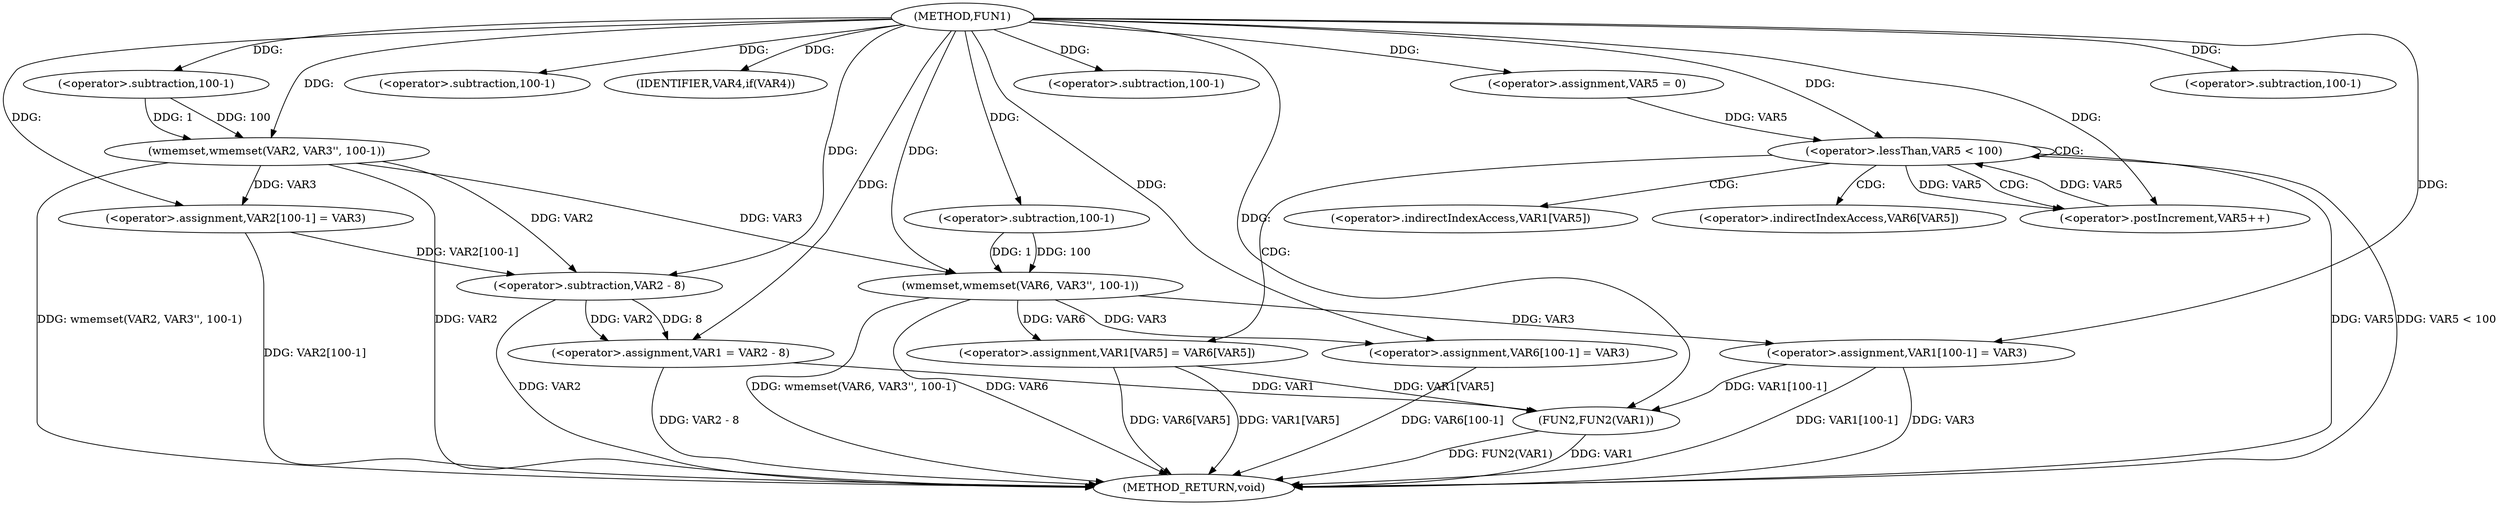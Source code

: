 digraph FUN1 {  
"1000100" [label = "(METHOD,FUN1)" ]
"1000167" [label = "(METHOD_RETURN,void)" ]
"1000104" [label = "(wmemset,wmemset(VAR2, VAR3'', 100-1))" ]
"1000107" [label = "(<operator>.subtraction,100-1)" ]
"1000110" [label = "(<operator>.assignment,VAR2[100-1] = VAR3)" ]
"1000113" [label = "(<operator>.subtraction,100-1)" ]
"1000118" [label = "(IDENTIFIER,VAR4,if(VAR4))" ]
"1000120" [label = "(<operator>.assignment,VAR1 = VAR2 - 8)" ]
"1000122" [label = "(<operator>.subtraction,VAR2 - 8)" ]
"1000128" [label = "(wmemset,wmemset(VAR6, VAR3'', 100-1))" ]
"1000131" [label = "(<operator>.subtraction,100-1)" ]
"1000134" [label = "(<operator>.assignment,VAR6[100-1] = VAR3)" ]
"1000137" [label = "(<operator>.subtraction,100-1)" ]
"1000142" [label = "(<operator>.assignment,VAR5 = 0)" ]
"1000145" [label = "(<operator>.lessThan,VAR5 < 100)" ]
"1000148" [label = "(<operator>.postIncrement,VAR5++)" ]
"1000151" [label = "(<operator>.assignment,VAR1[VAR5] = VAR6[VAR5])" ]
"1000158" [label = "(<operator>.assignment,VAR1[100-1] = VAR3)" ]
"1000161" [label = "(<operator>.subtraction,100-1)" ]
"1000165" [label = "(FUN2,FUN2(VAR1))" ]
"1000152" [label = "(<operator>.indirectIndexAccess,VAR1[VAR5])" ]
"1000155" [label = "(<operator>.indirectIndexAccess,VAR6[VAR5])" ]
  "1000158" -> "1000167"  [ label = "DDG: VAR1[100-1]"] 
  "1000158" -> "1000167"  [ label = "DDG: VAR3"] 
  "1000104" -> "1000167"  [ label = "DDG: wmemset(VAR2, VAR3'', 100-1)"] 
  "1000104" -> "1000167"  [ label = "DDG: VAR2"] 
  "1000122" -> "1000167"  [ label = "DDG: VAR2"] 
  "1000128" -> "1000167"  [ label = "DDG: wmemset(VAR6, VAR3'', 100-1)"] 
  "1000145" -> "1000167"  [ label = "DDG: VAR5"] 
  "1000165" -> "1000167"  [ label = "DDG: FUN2(VAR1)"] 
  "1000165" -> "1000167"  [ label = "DDG: VAR1"] 
  "1000151" -> "1000167"  [ label = "DDG: VAR1[VAR5]"] 
  "1000128" -> "1000167"  [ label = "DDG: VAR6"] 
  "1000151" -> "1000167"  [ label = "DDG: VAR6[VAR5]"] 
  "1000134" -> "1000167"  [ label = "DDG: VAR6[100-1]"] 
  "1000120" -> "1000167"  [ label = "DDG: VAR2 - 8"] 
  "1000145" -> "1000167"  [ label = "DDG: VAR5 < 100"] 
  "1000110" -> "1000167"  [ label = "DDG: VAR2[100-1]"] 
  "1000100" -> "1000104"  [ label = "DDG: "] 
  "1000107" -> "1000104"  [ label = "DDG: 100"] 
  "1000107" -> "1000104"  [ label = "DDG: 1"] 
  "1000100" -> "1000107"  [ label = "DDG: "] 
  "1000104" -> "1000110"  [ label = "DDG: VAR3"] 
  "1000100" -> "1000110"  [ label = "DDG: "] 
  "1000100" -> "1000113"  [ label = "DDG: "] 
  "1000100" -> "1000118"  [ label = "DDG: "] 
  "1000122" -> "1000120"  [ label = "DDG: VAR2"] 
  "1000122" -> "1000120"  [ label = "DDG: 8"] 
  "1000100" -> "1000120"  [ label = "DDG: "] 
  "1000104" -> "1000122"  [ label = "DDG: VAR2"] 
  "1000110" -> "1000122"  [ label = "DDG: VAR2[100-1]"] 
  "1000100" -> "1000122"  [ label = "DDG: "] 
  "1000100" -> "1000128"  [ label = "DDG: "] 
  "1000104" -> "1000128"  [ label = "DDG: VAR3"] 
  "1000131" -> "1000128"  [ label = "DDG: 100"] 
  "1000131" -> "1000128"  [ label = "DDG: 1"] 
  "1000100" -> "1000131"  [ label = "DDG: "] 
  "1000128" -> "1000134"  [ label = "DDG: VAR3"] 
  "1000100" -> "1000134"  [ label = "DDG: "] 
  "1000100" -> "1000137"  [ label = "DDG: "] 
  "1000100" -> "1000142"  [ label = "DDG: "] 
  "1000148" -> "1000145"  [ label = "DDG: VAR5"] 
  "1000142" -> "1000145"  [ label = "DDG: VAR5"] 
  "1000100" -> "1000145"  [ label = "DDG: "] 
  "1000145" -> "1000148"  [ label = "DDG: VAR5"] 
  "1000100" -> "1000148"  [ label = "DDG: "] 
  "1000128" -> "1000151"  [ label = "DDG: VAR6"] 
  "1000100" -> "1000158"  [ label = "DDG: "] 
  "1000128" -> "1000158"  [ label = "DDG: VAR3"] 
  "1000100" -> "1000161"  [ label = "DDG: "] 
  "1000158" -> "1000165"  [ label = "DDG: VAR1[100-1]"] 
  "1000151" -> "1000165"  [ label = "DDG: VAR1[VAR5]"] 
  "1000120" -> "1000165"  [ label = "DDG: VAR1"] 
  "1000100" -> "1000165"  [ label = "DDG: "] 
  "1000145" -> "1000155"  [ label = "CDG: "] 
  "1000145" -> "1000151"  [ label = "CDG: "] 
  "1000145" -> "1000145"  [ label = "CDG: "] 
  "1000145" -> "1000152"  [ label = "CDG: "] 
  "1000145" -> "1000148"  [ label = "CDG: "] 
}
